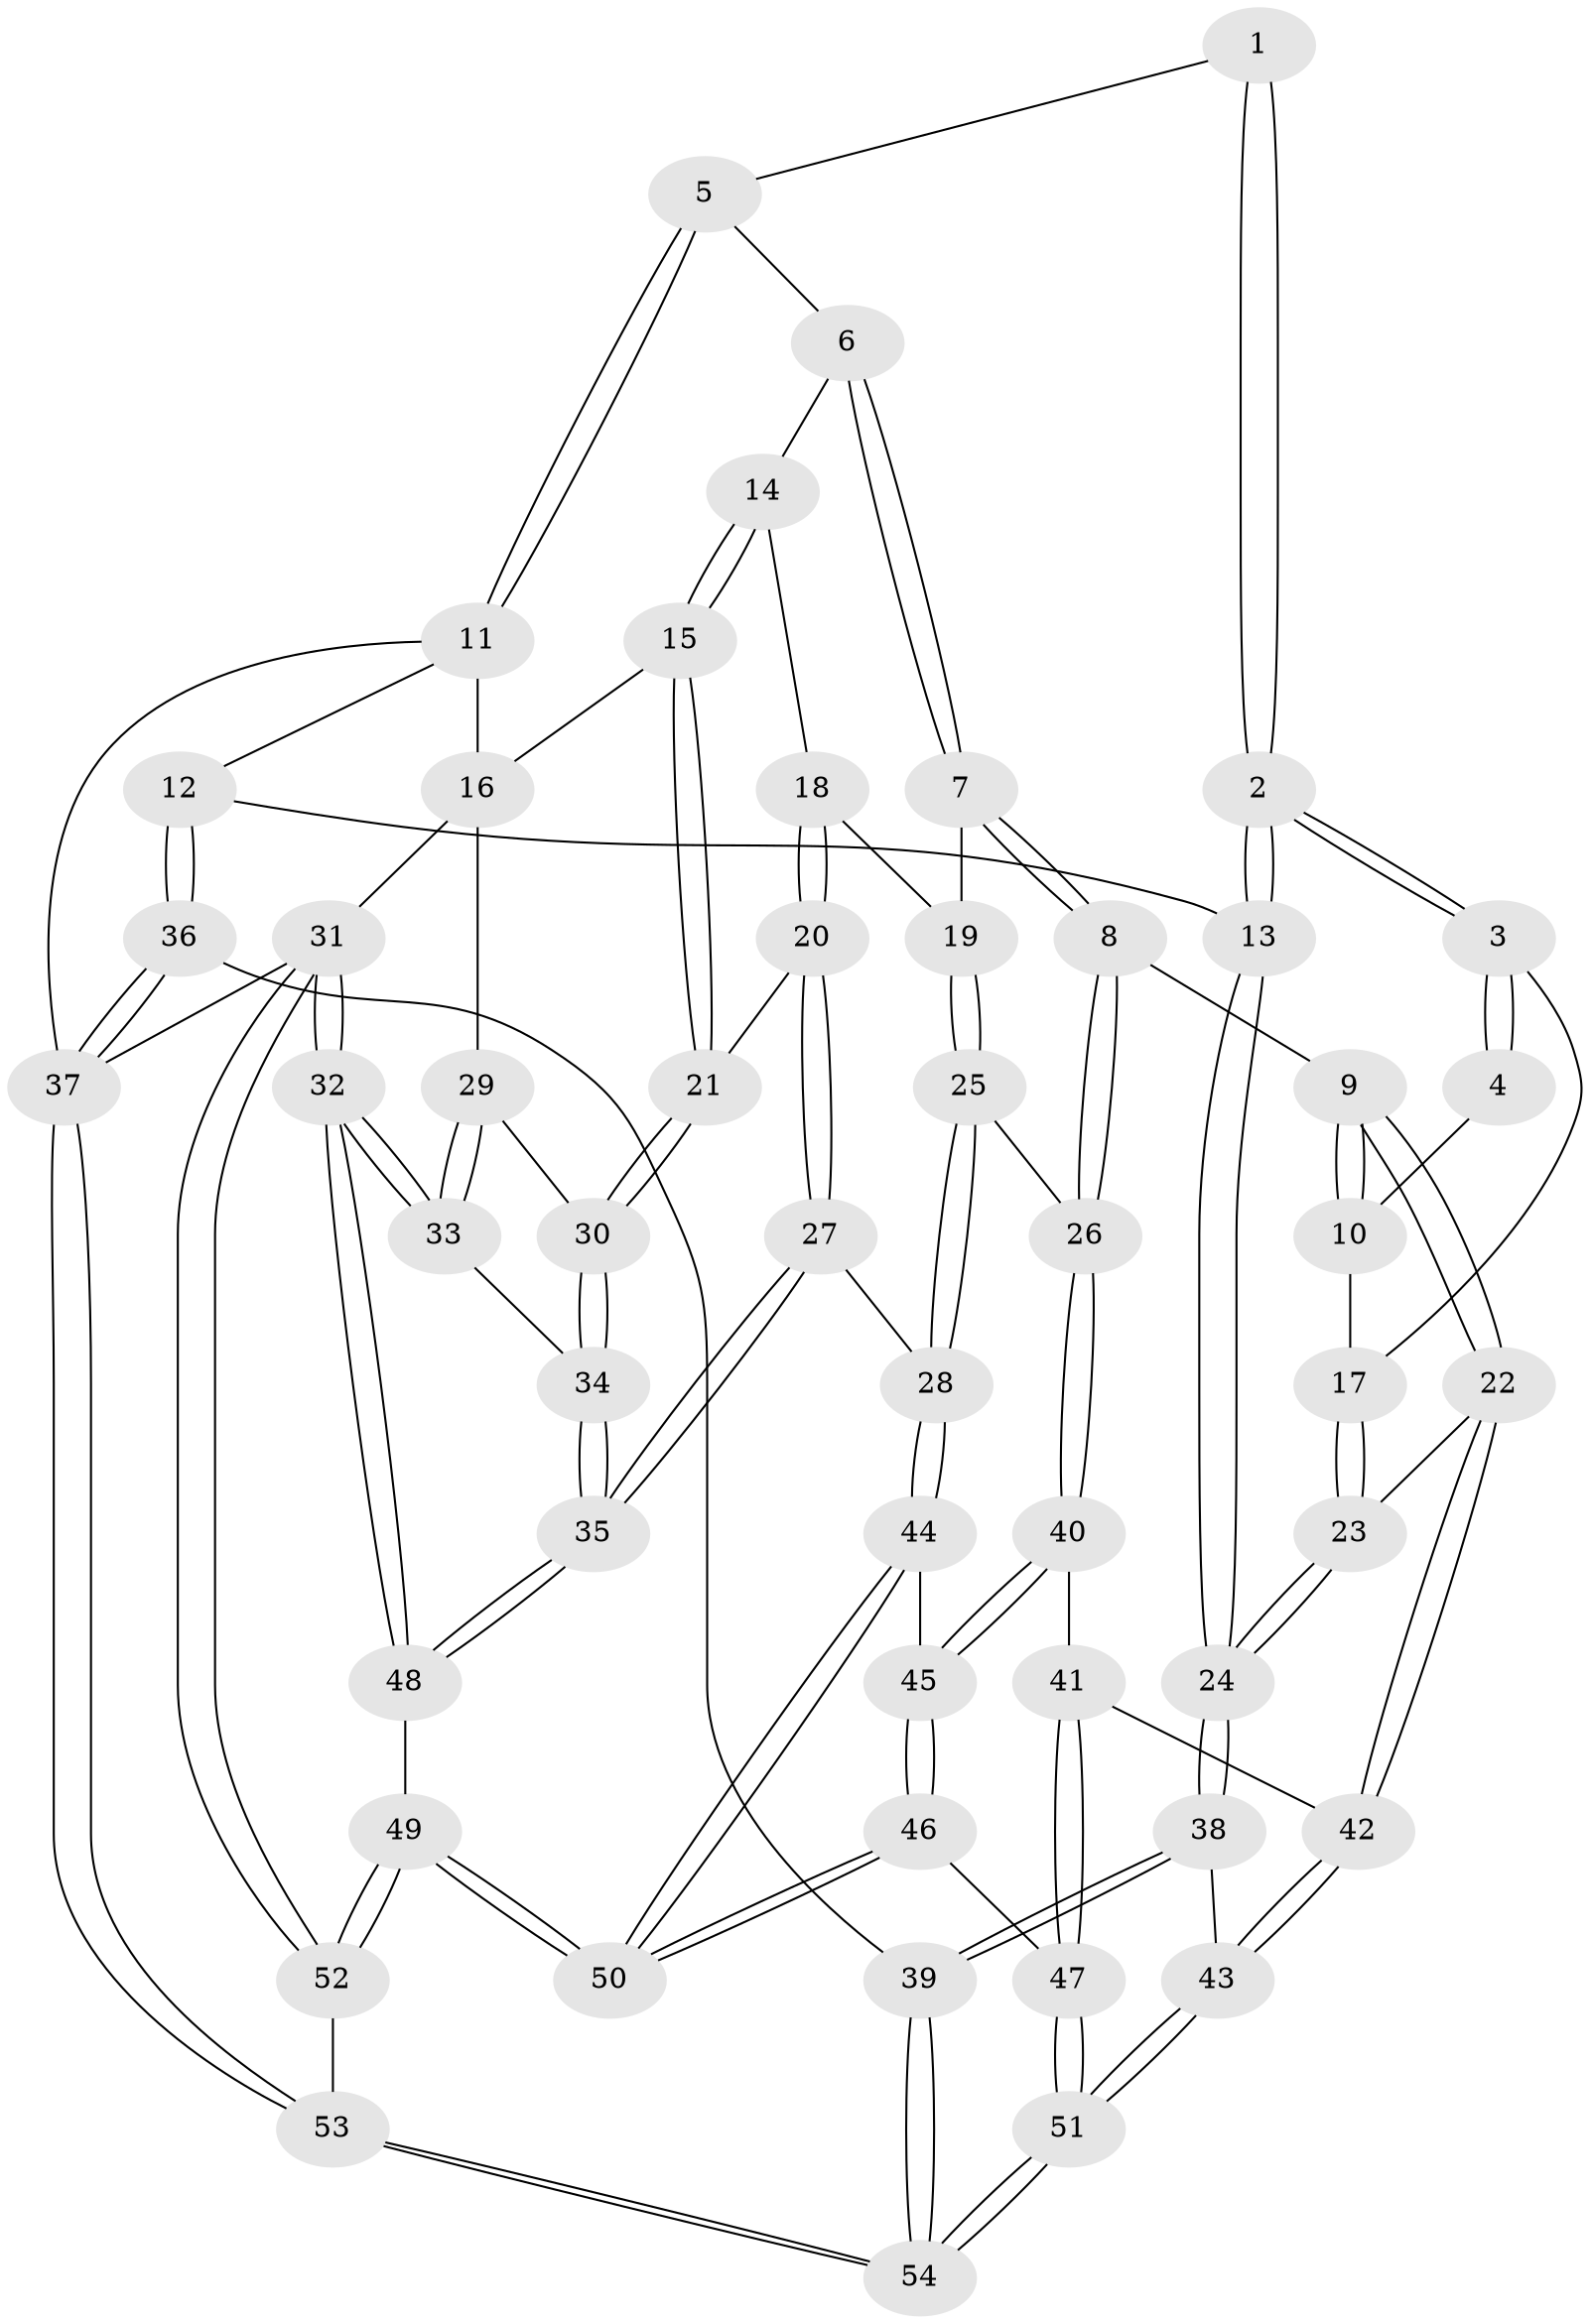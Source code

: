 // Generated by graph-tools (version 1.1) at 2025/51/03/09/25 03:51:12]
// undirected, 54 vertices, 132 edges
graph export_dot {
graph [start="1"]
  node [color=gray90,style=filled];
  1 [pos="+0.4208084423882951+0"];
  2 [pos="+0+0.1708412724994723"];
  3 [pos="+0.06724336375269503+0.22929920051058403"];
  4 [pos="+0.2884019465693473+0.15078038635459837"];
  5 [pos="+0.4952040295179906+0"];
  6 [pos="+0.5215786406027196+0"];
  7 [pos="+0.3817784062712253+0.303238574933279"];
  8 [pos="+0.2933575622917269+0.40057382417446613"];
  9 [pos="+0.29311635822074833+0.40052341994895074"];
  10 [pos="+0.2734845406174623+0.2585588608827111"];
  11 [pos="+0+0"];
  12 [pos="+0+0.10586878455525134"];
  13 [pos="+0+0.1571337663384372"];
  14 [pos="+0.623106227661193+0"];
  15 [pos="+1+0"];
  16 [pos="+1+0"];
  17 [pos="+0.07441286534778672+0.23659356657421293"];
  18 [pos="+0.6467121381380206+0.10581998472445979"];
  19 [pos="+0.5530182111780926+0.35542011860147493"];
  20 [pos="+0.7986259028501975+0.3470737622741013"];
  21 [pos="+0.8434654483053087+0.36917212512146713"];
  22 [pos="+0.2458101711644231+0.4094927829532215"];
  23 [pos="+0.20967728851766773+0.40871971956061276"];
  24 [pos="+0.11005521208053061+0.4902373319238736"];
  25 [pos="+0.5522119515276075+0.3616858928931493"];
  26 [pos="+0.31544985973060113+0.41877349735635333"];
  27 [pos="+0.633840746566404+0.5091858508375412"];
  28 [pos="+0.5823704066522164+0.49174267977185765"];
  29 [pos="+1+0.18118202429830582"];
  30 [pos="+0.8469864329615209+0.37223561221897966"];
  31 [pos="+1+1"];
  32 [pos="+1+0.8252146773289576"];
  33 [pos="+1+0.5516659562757409"];
  34 [pos="+0.8648712670248221+0.403522251519384"];
  35 [pos="+0.7671153522017228+0.6690000245119093"];
  36 [pos="+0+0.5962527038279393"];
  37 [pos="+0+1"];
  38 [pos="+0.048869822177327285+0.5801562812876233"];
  39 [pos="+0+0.5944055385667326"];
  40 [pos="+0.36869538661950346+0.49791764540471906"];
  41 [pos="+0.3272811864162898+0.576133330666744"];
  42 [pos="+0.23680026599746418+0.6067268106909852"];
  43 [pos="+0.16570928780661895+0.6823828783654957"];
  44 [pos="+0.4904366045888536+0.5464632781535761"];
  45 [pos="+0.4851976764275473+0.5462800841491049"];
  46 [pos="+0.3863865945191931+0.6724172526049859"];
  47 [pos="+0.3506942666628817+0.6750681496040349"];
  48 [pos="+0.7828235576778623+0.7138367289042461"];
  49 [pos="+0.5737219723800635+0.853296354653186"];
  50 [pos="+0.5508812651176727+0.8100350531426491"];
  51 [pos="+0.21576481617309964+0.795904535875831"];
  52 [pos="+0.4808172269923669+1"];
  53 [pos="+0.2293497504400135+1"];
  54 [pos="+0.21826901909866478+0.8947175295022183"];
  1 -- 2;
  1 -- 2;
  1 -- 5;
  2 -- 3;
  2 -- 3;
  2 -- 13;
  2 -- 13;
  3 -- 4;
  3 -- 4;
  3 -- 17;
  4 -- 10;
  5 -- 6;
  5 -- 11;
  5 -- 11;
  6 -- 7;
  6 -- 7;
  6 -- 14;
  7 -- 8;
  7 -- 8;
  7 -- 19;
  8 -- 9;
  8 -- 26;
  8 -- 26;
  9 -- 10;
  9 -- 10;
  9 -- 22;
  9 -- 22;
  10 -- 17;
  11 -- 12;
  11 -- 16;
  11 -- 37;
  12 -- 13;
  12 -- 36;
  12 -- 36;
  13 -- 24;
  13 -- 24;
  14 -- 15;
  14 -- 15;
  14 -- 18;
  15 -- 16;
  15 -- 21;
  15 -- 21;
  16 -- 29;
  16 -- 31;
  17 -- 23;
  17 -- 23;
  18 -- 19;
  18 -- 20;
  18 -- 20;
  19 -- 25;
  19 -- 25;
  20 -- 21;
  20 -- 27;
  20 -- 27;
  21 -- 30;
  21 -- 30;
  22 -- 23;
  22 -- 42;
  22 -- 42;
  23 -- 24;
  23 -- 24;
  24 -- 38;
  24 -- 38;
  25 -- 26;
  25 -- 28;
  25 -- 28;
  26 -- 40;
  26 -- 40;
  27 -- 28;
  27 -- 35;
  27 -- 35;
  28 -- 44;
  28 -- 44;
  29 -- 30;
  29 -- 33;
  29 -- 33;
  30 -- 34;
  30 -- 34;
  31 -- 32;
  31 -- 32;
  31 -- 52;
  31 -- 52;
  31 -- 37;
  32 -- 33;
  32 -- 33;
  32 -- 48;
  32 -- 48;
  33 -- 34;
  34 -- 35;
  34 -- 35;
  35 -- 48;
  35 -- 48;
  36 -- 37;
  36 -- 37;
  36 -- 39;
  37 -- 53;
  37 -- 53;
  38 -- 39;
  38 -- 39;
  38 -- 43;
  39 -- 54;
  39 -- 54;
  40 -- 41;
  40 -- 45;
  40 -- 45;
  41 -- 42;
  41 -- 47;
  41 -- 47;
  42 -- 43;
  42 -- 43;
  43 -- 51;
  43 -- 51;
  44 -- 45;
  44 -- 50;
  44 -- 50;
  45 -- 46;
  45 -- 46;
  46 -- 47;
  46 -- 50;
  46 -- 50;
  47 -- 51;
  47 -- 51;
  48 -- 49;
  49 -- 50;
  49 -- 50;
  49 -- 52;
  49 -- 52;
  51 -- 54;
  51 -- 54;
  52 -- 53;
  53 -- 54;
  53 -- 54;
}
